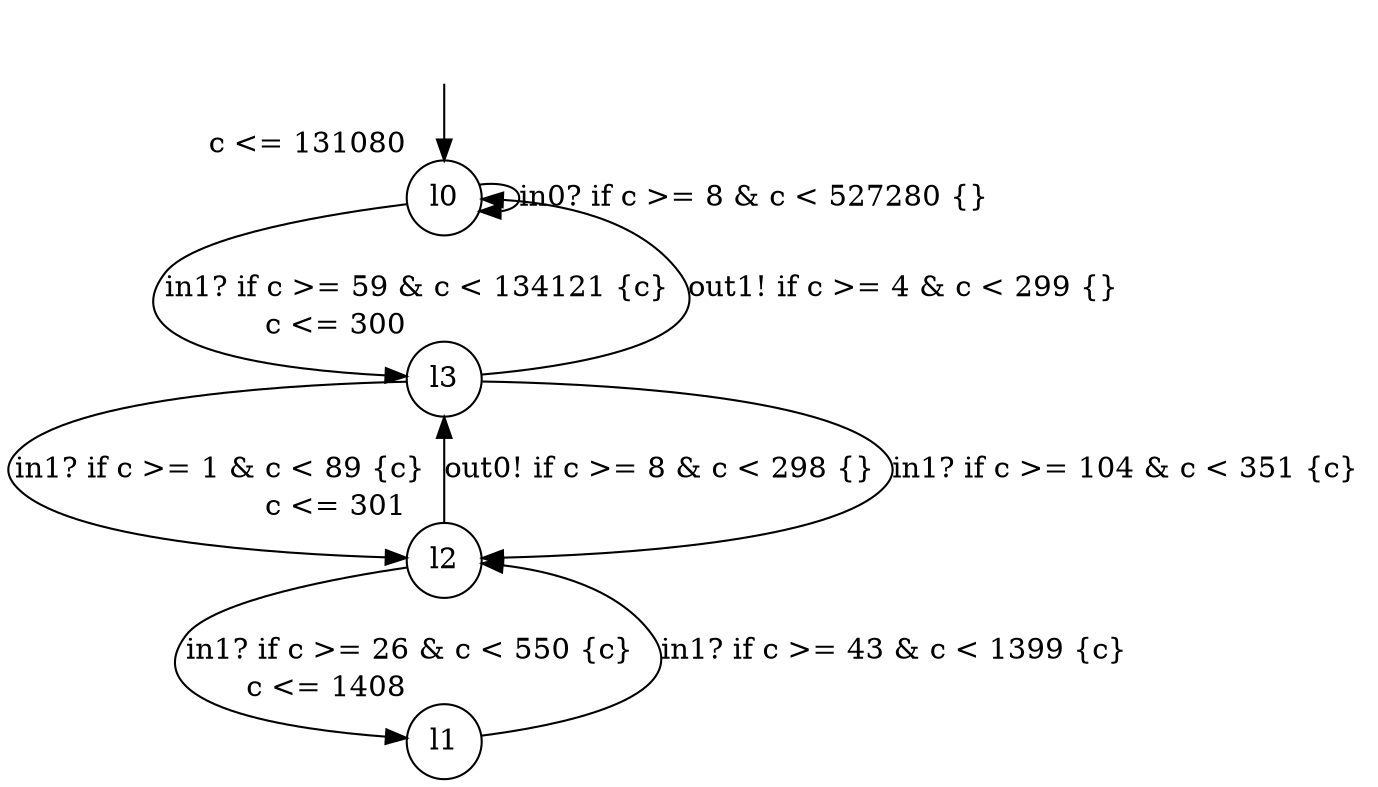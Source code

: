 digraph g {
__start0 [label="" shape="none"];
l0 [shape="circle" margin=0 label="l0", xlabel="c <= 131080"];
l1 [shape="circle" margin=0 label="l1", xlabel="c <= 1408"];
l2 [shape="circle" margin=0 label="l2", xlabel="c <= 301"];
l3 [shape="circle" margin=0 label="l3", xlabel="c <= 300"];
l0 -> l0 [label="in0? if c >= 8 & c < 527280 {} "];
l0 -> l3 [label="in1? if c >= 59 & c < 134121 {c} "];
l1 -> l2 [label="in1? if c >= 43 & c < 1399 {c} "];
l2 -> l3 [label="out0! if c >= 8 & c < 298 {} "];
l2 -> l1 [label="in1? if c >= 26 & c < 550 {c} "];
l3 -> l2 [label="in1? if c >= 104 & c < 351 {c} "];
l3 -> l0 [label="out1! if c >= 4 & c < 299 {} "];
l3 -> l2 [label="in1? if c >= 1 & c < 89 {c} "];
__start0 -> l0;
}
